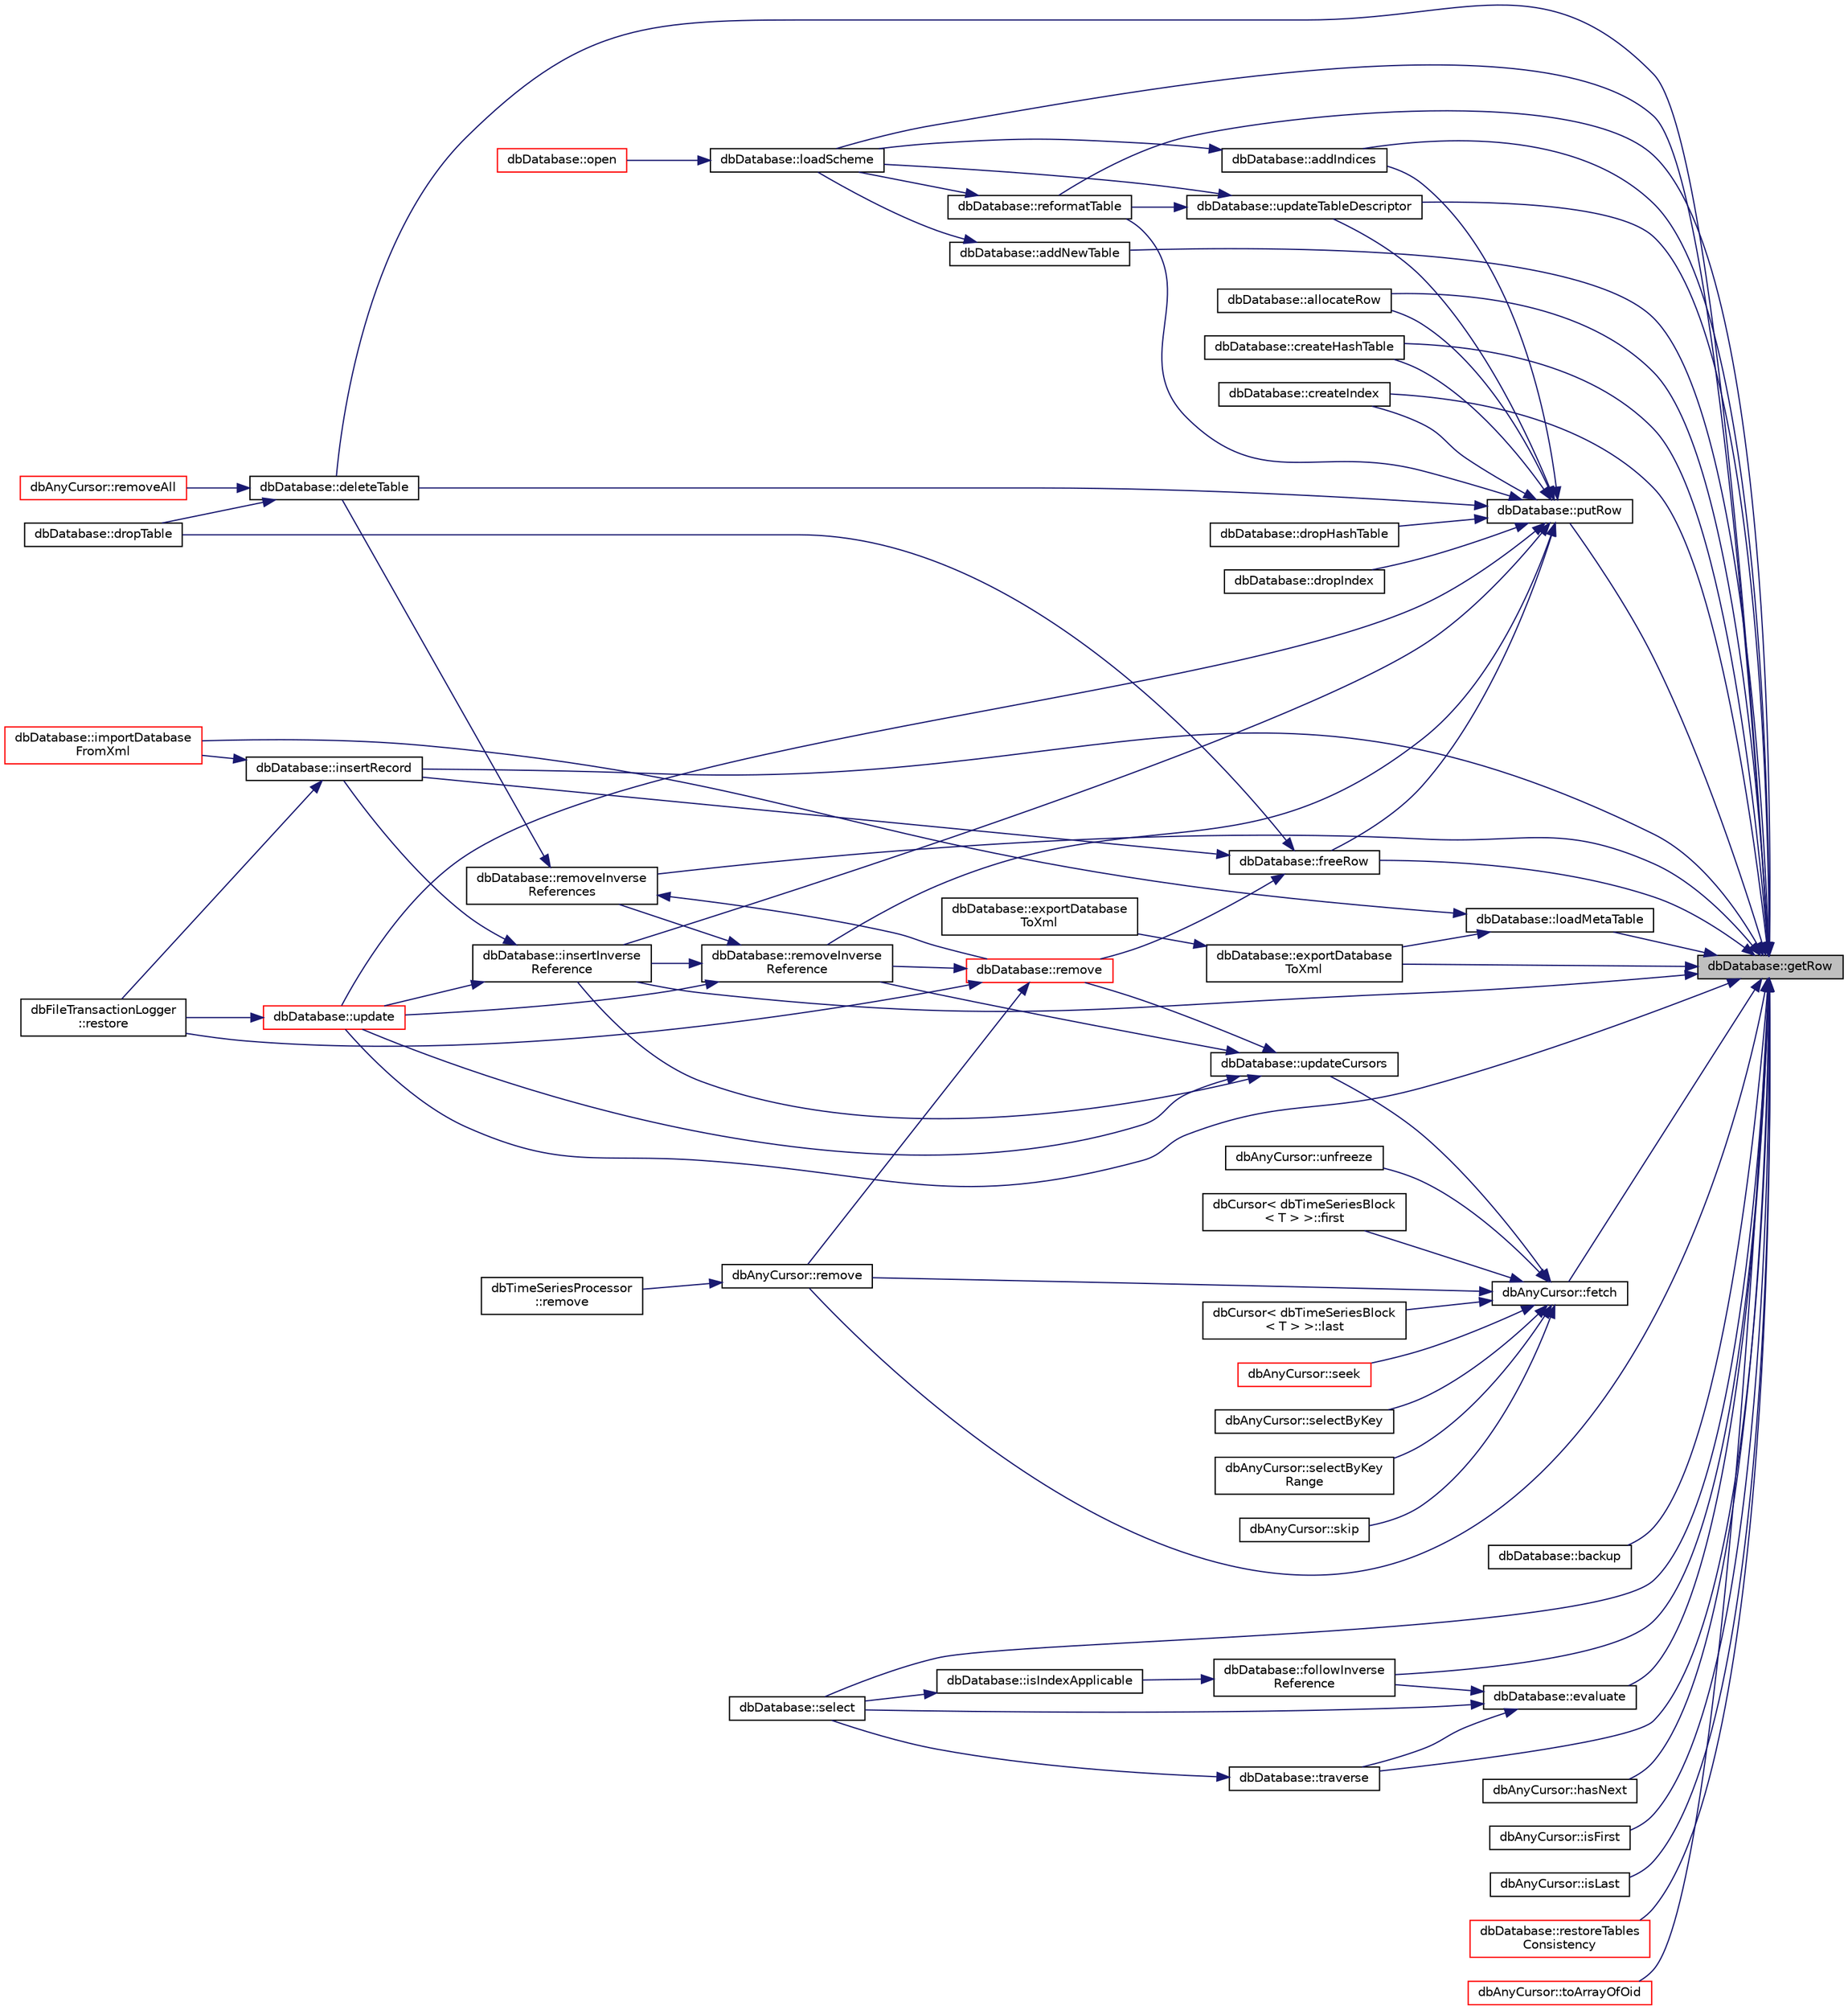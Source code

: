 digraph "dbDatabase::getRow"
{
 // INTERACTIVE_SVG=YES
 // LATEX_PDF_SIZE
  edge [fontname="Helvetica",fontsize="10",labelfontname="Helvetica",labelfontsize="10"];
  node [fontname="Helvetica",fontsize="10",shape=record];
  rankdir="RL";
  Node1 [label="dbDatabase::getRow",height=0.2,width=0.4,color="black", fillcolor="grey75", style="filled", fontcolor="black",tooltip=" "];
  Node1 -> Node2 [dir="back",color="midnightblue",fontsize="10",style="solid"];
  Node2 [label="dbDatabase::addIndices",height=0.2,width=0.4,color="black", fillcolor="white", style="filled",URL="$classdbDatabase.html#a3921d8358d7e883c6d8e48773b866363",tooltip=" "];
  Node2 -> Node3 [dir="back",color="midnightblue",fontsize="10",style="solid"];
  Node3 [label="dbDatabase::loadScheme",height=0.2,width=0.4,color="black", fillcolor="white", style="filled",URL="$classdbDatabase.html#a34f7fdfb518f16af21864b9b900477bc",tooltip=" "];
  Node3 -> Node4 [dir="back",color="midnightblue",fontsize="10",style="solid"];
  Node4 [label="dbDatabase::open",height=0.2,width=0.4,color="red", fillcolor="white", style="filled",URL="$classdbDatabase.html#a7292d5348484aa6e90ff5da3c94e01ff",tooltip=" "];
  Node1 -> Node6 [dir="back",color="midnightblue",fontsize="10",style="solid"];
  Node6 [label="dbDatabase::addNewTable",height=0.2,width=0.4,color="black", fillcolor="white", style="filled",URL="$classdbDatabase.html#a87fb8519dfe13e0fbe260ecc5e928f0b",tooltip=" "];
  Node6 -> Node3 [dir="back",color="midnightblue",fontsize="10",style="solid"];
  Node1 -> Node7 [dir="back",color="midnightblue",fontsize="10",style="solid"];
  Node7 [label="dbDatabase::allocateRow",height=0.2,width=0.4,color="black", fillcolor="white", style="filled",URL="$classdbDatabase.html#aa8b47528966a35e767d336dc2a8000cc",tooltip=" "];
  Node1 -> Node8 [dir="back",color="midnightblue",fontsize="10",style="solid"];
  Node8 [label="dbDatabase::backup",height=0.2,width=0.4,color="black", fillcolor="white", style="filled",URL="$classdbDatabase.html#afbf41f1ae851c55c5ffd3dfcc61b48ae",tooltip=" "];
  Node1 -> Node9 [dir="back",color="midnightblue",fontsize="10",style="solid"];
  Node9 [label="dbDatabase::createHashTable",height=0.2,width=0.4,color="black", fillcolor="white", style="filled",URL="$classdbDatabase.html#acbdb8fc1b45d984bcc99650ae2f048f5",tooltip=" "];
  Node1 -> Node10 [dir="back",color="midnightblue",fontsize="10",style="solid"];
  Node10 [label="dbDatabase::createIndex",height=0.2,width=0.4,color="black", fillcolor="white", style="filled",URL="$classdbDatabase.html#a9da87a3e15fd7341869bb1f1f16f78b2",tooltip=" "];
  Node1 -> Node11 [dir="back",color="midnightblue",fontsize="10",style="solid"];
  Node11 [label="dbDatabase::deleteTable",height=0.2,width=0.4,color="black", fillcolor="white", style="filled",URL="$classdbDatabase.html#af352b817b47cf712846963c12d856030",tooltip=" "];
  Node11 -> Node12 [dir="back",color="midnightblue",fontsize="10",style="solid"];
  Node12 [label="dbDatabase::dropTable",height=0.2,width=0.4,color="black", fillcolor="white", style="filled",URL="$classdbDatabase.html#adeb26f12690c4e9bc23cd7a705588dd7",tooltip=" "];
  Node11 -> Node13 [dir="back",color="midnightblue",fontsize="10",style="solid"];
  Node13 [label="dbAnyCursor::removeAll",height=0.2,width=0.4,color="red", fillcolor="white", style="filled",URL="$classdbAnyCursor.html#aeb1e5ca701dc0c3efb16edd8343f1646",tooltip=" "];
  Node1 -> Node15 [dir="back",color="midnightblue",fontsize="10",style="solid"];
  Node15 [label="dbDatabase::evaluate",height=0.2,width=0.4,color="black", fillcolor="white", style="filled",URL="$classdbDatabase.html#aa1279f2d753844bd8ca27278e2920476",tooltip=" "];
  Node15 -> Node16 [dir="back",color="midnightblue",fontsize="10",style="solid"];
  Node16 [label="dbDatabase::followInverse\lReference",height=0.2,width=0.4,color="black", fillcolor="white", style="filled",URL="$classdbDatabase.html#a1d9f96b02f5dee044e349732d7e90635",tooltip=" "];
  Node16 -> Node17 [dir="back",color="midnightblue",fontsize="10",style="solid"];
  Node17 [label="dbDatabase::isIndexApplicable",height=0.2,width=0.4,color="black", fillcolor="white", style="filled",URL="$classdbDatabase.html#a140ecf11366b8e3caae86ce16fa6f5eb",tooltip=" "];
  Node17 -> Node18 [dir="back",color="midnightblue",fontsize="10",style="solid"];
  Node18 [label="dbDatabase::select",height=0.2,width=0.4,color="black", fillcolor="white", style="filled",URL="$classdbDatabase.html#a769c677fdfe52ff05e7ddc23e8e68dc2",tooltip=" "];
  Node15 -> Node18 [dir="back",color="midnightblue",fontsize="10",style="solid"];
  Node15 -> Node19 [dir="back",color="midnightblue",fontsize="10",style="solid"];
  Node19 [label="dbDatabase::traverse",height=0.2,width=0.4,color="black", fillcolor="white", style="filled",URL="$classdbDatabase.html#acf4d69bbf9a5f2fd81b58cec982bed89",tooltip=" "];
  Node19 -> Node18 [dir="back",color="midnightblue",fontsize="10",style="solid"];
  Node1 -> Node20 [dir="back",color="midnightblue",fontsize="10",style="solid"];
  Node20 [label="dbDatabase::exportDatabase\lToXml",height=0.2,width=0.4,color="black", fillcolor="white", style="filled",URL="$classdbDatabase.html#a3f09c9587e354f16b5355a74a9426e8d",tooltip=" "];
  Node20 -> Node21 [dir="back",color="midnightblue",fontsize="10",style="solid"];
  Node21 [label="dbDatabase::exportDatabase\lToXml",height=0.2,width=0.4,color="black", fillcolor="white", style="filled",URL="$classdbDatabase.html#a5cdf49bcebd9ed31b1e766de0cf90145",tooltip=" "];
  Node1 -> Node22 [dir="back",color="midnightblue",fontsize="10",style="solid"];
  Node22 [label="dbAnyCursor::fetch",height=0.2,width=0.4,color="black", fillcolor="white", style="filled",URL="$classdbAnyCursor.html#a301d358cdea3a4bd335ded1c6a62c3eb",tooltip=" "];
  Node22 -> Node23 [dir="back",color="midnightblue",fontsize="10",style="solid"];
  Node23 [label="dbCursor\< dbTimeSeriesBlock\l\< T \> \>::first",height=0.2,width=0.4,color="black", fillcolor="white", style="filled",URL="$classdbCursor.html#aac8cc28c57c7d96cb0f32b7badd10c24",tooltip=" "];
  Node22 -> Node24 [dir="back",color="midnightblue",fontsize="10",style="solid"];
  Node24 [label="dbCursor\< dbTimeSeriesBlock\l\< T \> \>::last",height=0.2,width=0.4,color="black", fillcolor="white", style="filled",URL="$classdbCursor.html#a4b2fc3e99be489fd669a18278a204013",tooltip=" "];
  Node22 -> Node25 [dir="back",color="midnightblue",fontsize="10",style="solid"];
  Node25 [label="dbAnyCursor::remove",height=0.2,width=0.4,color="black", fillcolor="white", style="filled",URL="$classdbAnyCursor.html#a7d57bf0cf5e82e273c1df6ce94307eb7",tooltip=" "];
  Node25 -> Node26 [dir="back",color="midnightblue",fontsize="10",style="solid"];
  Node26 [label="dbTimeSeriesProcessor\l::remove",height=0.2,width=0.4,color="black", fillcolor="white", style="filled",URL="$classdbTimeSeriesProcessor.html#a5b9c0f2e29ed43c74e0dd7576979f0b2",tooltip=" "];
  Node22 -> Node27 [dir="back",color="midnightblue",fontsize="10",style="solid"];
  Node27 [label="dbAnyCursor::seek",height=0.2,width=0.4,color="red", fillcolor="white", style="filled",URL="$classdbAnyCursor.html#a4c4bd14e6b2cfb1e5574f4444baabedc",tooltip=" "];
  Node22 -> Node29 [dir="back",color="midnightblue",fontsize="10",style="solid"];
  Node29 [label="dbAnyCursor::selectByKey",height=0.2,width=0.4,color="black", fillcolor="white", style="filled",URL="$classdbAnyCursor.html#a0cc527a4448a60a0c85b24975f784def",tooltip=" "];
  Node22 -> Node30 [dir="back",color="midnightblue",fontsize="10",style="solid"];
  Node30 [label="dbAnyCursor::selectByKey\lRange",height=0.2,width=0.4,color="black", fillcolor="white", style="filled",URL="$classdbAnyCursor.html#ac4e6f49df41ade22ccf145628feb3613",tooltip=" "];
  Node22 -> Node31 [dir="back",color="midnightblue",fontsize="10",style="solid"];
  Node31 [label="dbAnyCursor::skip",height=0.2,width=0.4,color="black", fillcolor="white", style="filled",URL="$classdbAnyCursor.html#a2340940931df9d1f9e91824b8d103b72",tooltip=" "];
  Node22 -> Node32 [dir="back",color="midnightblue",fontsize="10",style="solid"];
  Node32 [label="dbAnyCursor::unfreeze",height=0.2,width=0.4,color="black", fillcolor="white", style="filled",URL="$classdbAnyCursor.html#a1ca79e06280a0e4717f70d8a0886945b",tooltip=" "];
  Node22 -> Node33 [dir="back",color="midnightblue",fontsize="10",style="solid"];
  Node33 [label="dbDatabase::updateCursors",height=0.2,width=0.4,color="black", fillcolor="white", style="filled",URL="$classdbDatabase.html#a46470691a99cdc9d4583e33239376970",tooltip=" "];
  Node33 -> Node34 [dir="back",color="midnightblue",fontsize="10",style="solid"];
  Node34 [label="dbDatabase::insertInverse\lReference",height=0.2,width=0.4,color="black", fillcolor="white", style="filled",URL="$classdbDatabase.html#a6bf2358ecc970b0eca70ced93c2e825e",tooltip=" "];
  Node34 -> Node35 [dir="back",color="midnightblue",fontsize="10",style="solid"];
  Node35 [label="dbDatabase::insertRecord",height=0.2,width=0.4,color="black", fillcolor="white", style="filled",URL="$classdbDatabase.html#a9de489204ef31d019e9eaa66e210c2e4",tooltip=" "];
  Node35 -> Node36 [dir="back",color="midnightblue",fontsize="10",style="solid"];
  Node36 [label="dbDatabase::importDatabase\lFromXml",height=0.2,width=0.4,color="red", fillcolor="white", style="filled",URL="$classdbDatabase.html#a732eb89bfd4a4e5d5d86a86dd7dd93f0",tooltip=" "];
  Node35 -> Node38 [dir="back",color="midnightblue",fontsize="10",style="solid"];
  Node38 [label="dbFileTransactionLogger\l::restore",height=0.2,width=0.4,color="black", fillcolor="white", style="filled",URL="$classdbFileTransactionLogger.html#a62fe3786e91e13fac9a60bd16f356bcf",tooltip=" "];
  Node34 -> Node39 [dir="back",color="midnightblue",fontsize="10",style="solid"];
  Node39 [label="dbDatabase::update",height=0.2,width=0.4,color="red", fillcolor="white", style="filled",URL="$classdbDatabase.html#a3c190e532238b7505976b169bfff55ab",tooltip=" "];
  Node39 -> Node38 [dir="back",color="midnightblue",fontsize="10",style="solid"];
  Node33 -> Node41 [dir="back",color="midnightblue",fontsize="10",style="solid"];
  Node41 [label="dbDatabase::remove",height=0.2,width=0.4,color="red", fillcolor="white", style="filled",URL="$classdbDatabase.html#a43d95dcca86929a38385e913b6d82d34",tooltip=" "];
  Node41 -> Node25 [dir="back",color="midnightblue",fontsize="10",style="solid"];
  Node41 -> Node42 [dir="back",color="midnightblue",fontsize="10",style="solid"];
  Node42 [label="dbDatabase::removeInverse\lReference",height=0.2,width=0.4,color="black", fillcolor="white", style="filled",URL="$classdbDatabase.html#a5d97827e01d0a3576409f1c68f1c3b78",tooltip=" "];
  Node42 -> Node34 [dir="back",color="midnightblue",fontsize="10",style="solid"];
  Node42 -> Node43 [dir="back",color="midnightblue",fontsize="10",style="solid"];
  Node43 [label="dbDatabase::removeInverse\lReferences",height=0.2,width=0.4,color="black", fillcolor="white", style="filled",URL="$classdbDatabase.html#a8bfc7b7c8d974458643050db1862e2b9",tooltip=" "];
  Node43 -> Node11 [dir="back",color="midnightblue",fontsize="10",style="solid"];
  Node43 -> Node41 [dir="back",color="midnightblue",fontsize="10",style="solid"];
  Node42 -> Node39 [dir="back",color="midnightblue",fontsize="10",style="solid"];
  Node41 -> Node38 [dir="back",color="midnightblue",fontsize="10",style="solid"];
  Node33 -> Node42 [dir="back",color="midnightblue",fontsize="10",style="solid"];
  Node33 -> Node39 [dir="back",color="midnightblue",fontsize="10",style="solid"];
  Node1 -> Node16 [dir="back",color="midnightblue",fontsize="10",style="solid"];
  Node1 -> Node44 [dir="back",color="midnightblue",fontsize="10",style="solid"];
  Node44 [label="dbDatabase::freeRow",height=0.2,width=0.4,color="black", fillcolor="white", style="filled",URL="$classdbDatabase.html#a2bb0f17e4fc0179d10e160aa38b3a7ca",tooltip=" "];
  Node44 -> Node12 [dir="back",color="midnightblue",fontsize="10",style="solid"];
  Node44 -> Node35 [dir="back",color="midnightblue",fontsize="10",style="solid"];
  Node44 -> Node41 [dir="back",color="midnightblue",fontsize="10",style="solid"];
  Node1 -> Node45 [dir="back",color="midnightblue",fontsize="10",style="solid"];
  Node45 [label="dbAnyCursor::hasNext",height=0.2,width=0.4,color="black", fillcolor="white", style="filled",URL="$classdbAnyCursor.html#a5c9477fd82f50118fa75c67202a2c02a",tooltip=" "];
  Node1 -> Node34 [dir="back",color="midnightblue",fontsize="10",style="solid"];
  Node1 -> Node35 [dir="back",color="midnightblue",fontsize="10",style="solid"];
  Node1 -> Node46 [dir="back",color="midnightblue",fontsize="10",style="solid"];
  Node46 [label="dbAnyCursor::isFirst",height=0.2,width=0.4,color="black", fillcolor="white", style="filled",URL="$classdbAnyCursor.html#a6bd8ad85bf58942507e76c772903f838",tooltip=" "];
  Node1 -> Node47 [dir="back",color="midnightblue",fontsize="10",style="solid"];
  Node47 [label="dbAnyCursor::isLast",height=0.2,width=0.4,color="black", fillcolor="white", style="filled",URL="$classdbAnyCursor.html#aea0c73fef0a54d2ef988c5eec8916033",tooltip=" "];
  Node1 -> Node48 [dir="back",color="midnightblue",fontsize="10",style="solid"];
  Node48 [label="dbDatabase::loadMetaTable",height=0.2,width=0.4,color="black", fillcolor="white", style="filled",URL="$classdbDatabase.html#a24b285e14f44da5ef855b00aaf3d79a0",tooltip=" "];
  Node48 -> Node20 [dir="back",color="midnightblue",fontsize="10",style="solid"];
  Node48 -> Node36 [dir="back",color="midnightblue",fontsize="10",style="solid"];
  Node1 -> Node3 [dir="back",color="midnightblue",fontsize="10",style="solid"];
  Node1 -> Node49 [dir="back",color="midnightblue",fontsize="10",style="solid"];
  Node49 [label="dbDatabase::putRow",height=0.2,width=0.4,color="black", fillcolor="white", style="filled",URL="$classdbDatabase.html#af0c69119b136ded719412ceb3d34a322",tooltip=" "];
  Node49 -> Node2 [dir="back",color="midnightblue",fontsize="10",style="solid"];
  Node49 -> Node7 [dir="back",color="midnightblue",fontsize="10",style="solid"];
  Node49 -> Node9 [dir="back",color="midnightblue",fontsize="10",style="solid"];
  Node49 -> Node10 [dir="back",color="midnightblue",fontsize="10",style="solid"];
  Node49 -> Node11 [dir="back",color="midnightblue",fontsize="10",style="solid"];
  Node49 -> Node50 [dir="back",color="midnightblue",fontsize="10",style="solid"];
  Node50 [label="dbDatabase::dropHashTable",height=0.2,width=0.4,color="black", fillcolor="white", style="filled",URL="$classdbDatabase.html#a905789bdca35ce20cde38be728cd1cf0",tooltip=" "];
  Node49 -> Node51 [dir="back",color="midnightblue",fontsize="10",style="solid"];
  Node51 [label="dbDatabase::dropIndex",height=0.2,width=0.4,color="black", fillcolor="white", style="filled",URL="$classdbDatabase.html#a61122929b1f769c4ee6d296eeb7ec095",tooltip=" "];
  Node49 -> Node44 [dir="back",color="midnightblue",fontsize="10",style="solid"];
  Node49 -> Node34 [dir="back",color="midnightblue",fontsize="10",style="solid"];
  Node49 -> Node52 [dir="back",color="midnightblue",fontsize="10",style="solid"];
  Node52 [label="dbDatabase::reformatTable",height=0.2,width=0.4,color="black", fillcolor="white", style="filled",URL="$classdbDatabase.html#a18a5d273dfd2b8eb59c4ef97f2617d5c",tooltip=" "];
  Node52 -> Node3 [dir="back",color="midnightblue",fontsize="10",style="solid"];
  Node49 -> Node42 [dir="back",color="midnightblue",fontsize="10",style="solid"];
  Node49 -> Node39 [dir="back",color="midnightblue",fontsize="10",style="solid"];
  Node49 -> Node53 [dir="back",color="midnightblue",fontsize="10",style="solid"];
  Node53 [label="dbDatabase::updateTableDescriptor",height=0.2,width=0.4,color="black", fillcolor="white", style="filled",URL="$classdbDatabase.html#a339c40e2a002dcc53d177cad63ae7b85",tooltip=" "];
  Node53 -> Node3 [dir="back",color="midnightblue",fontsize="10",style="solid"];
  Node53 -> Node52 [dir="back",color="midnightblue",fontsize="10",style="solid"];
  Node1 -> Node52 [dir="back",color="midnightblue",fontsize="10",style="solid"];
  Node1 -> Node25 [dir="back",color="midnightblue",fontsize="10",style="solid"];
  Node1 -> Node43 [dir="back",color="midnightblue",fontsize="10",style="solid"];
  Node1 -> Node54 [dir="back",color="midnightblue",fontsize="10",style="solid"];
  Node54 [label="dbDatabase::restoreTables\lConsistency",height=0.2,width=0.4,color="red", fillcolor="white", style="filled",URL="$classdbDatabase.html#a3b5a75006ec8ddb05076fe2b058a9791",tooltip=" "];
  Node1 -> Node18 [dir="back",color="midnightblue",fontsize="10",style="solid"];
  Node1 -> Node66 [dir="back",color="midnightblue",fontsize="10",style="solid"];
  Node66 [label="dbAnyCursor::toArrayOfOid",height=0.2,width=0.4,color="red", fillcolor="white", style="filled",URL="$classdbAnyCursor.html#ab8ef7bbfa68df59b19c1fd7833fa7042",tooltip=" "];
  Node1 -> Node19 [dir="back",color="midnightblue",fontsize="10",style="solid"];
  Node1 -> Node39 [dir="back",color="midnightblue",fontsize="10",style="solid"];
  Node1 -> Node53 [dir="back",color="midnightblue",fontsize="10",style="solid"];
}
